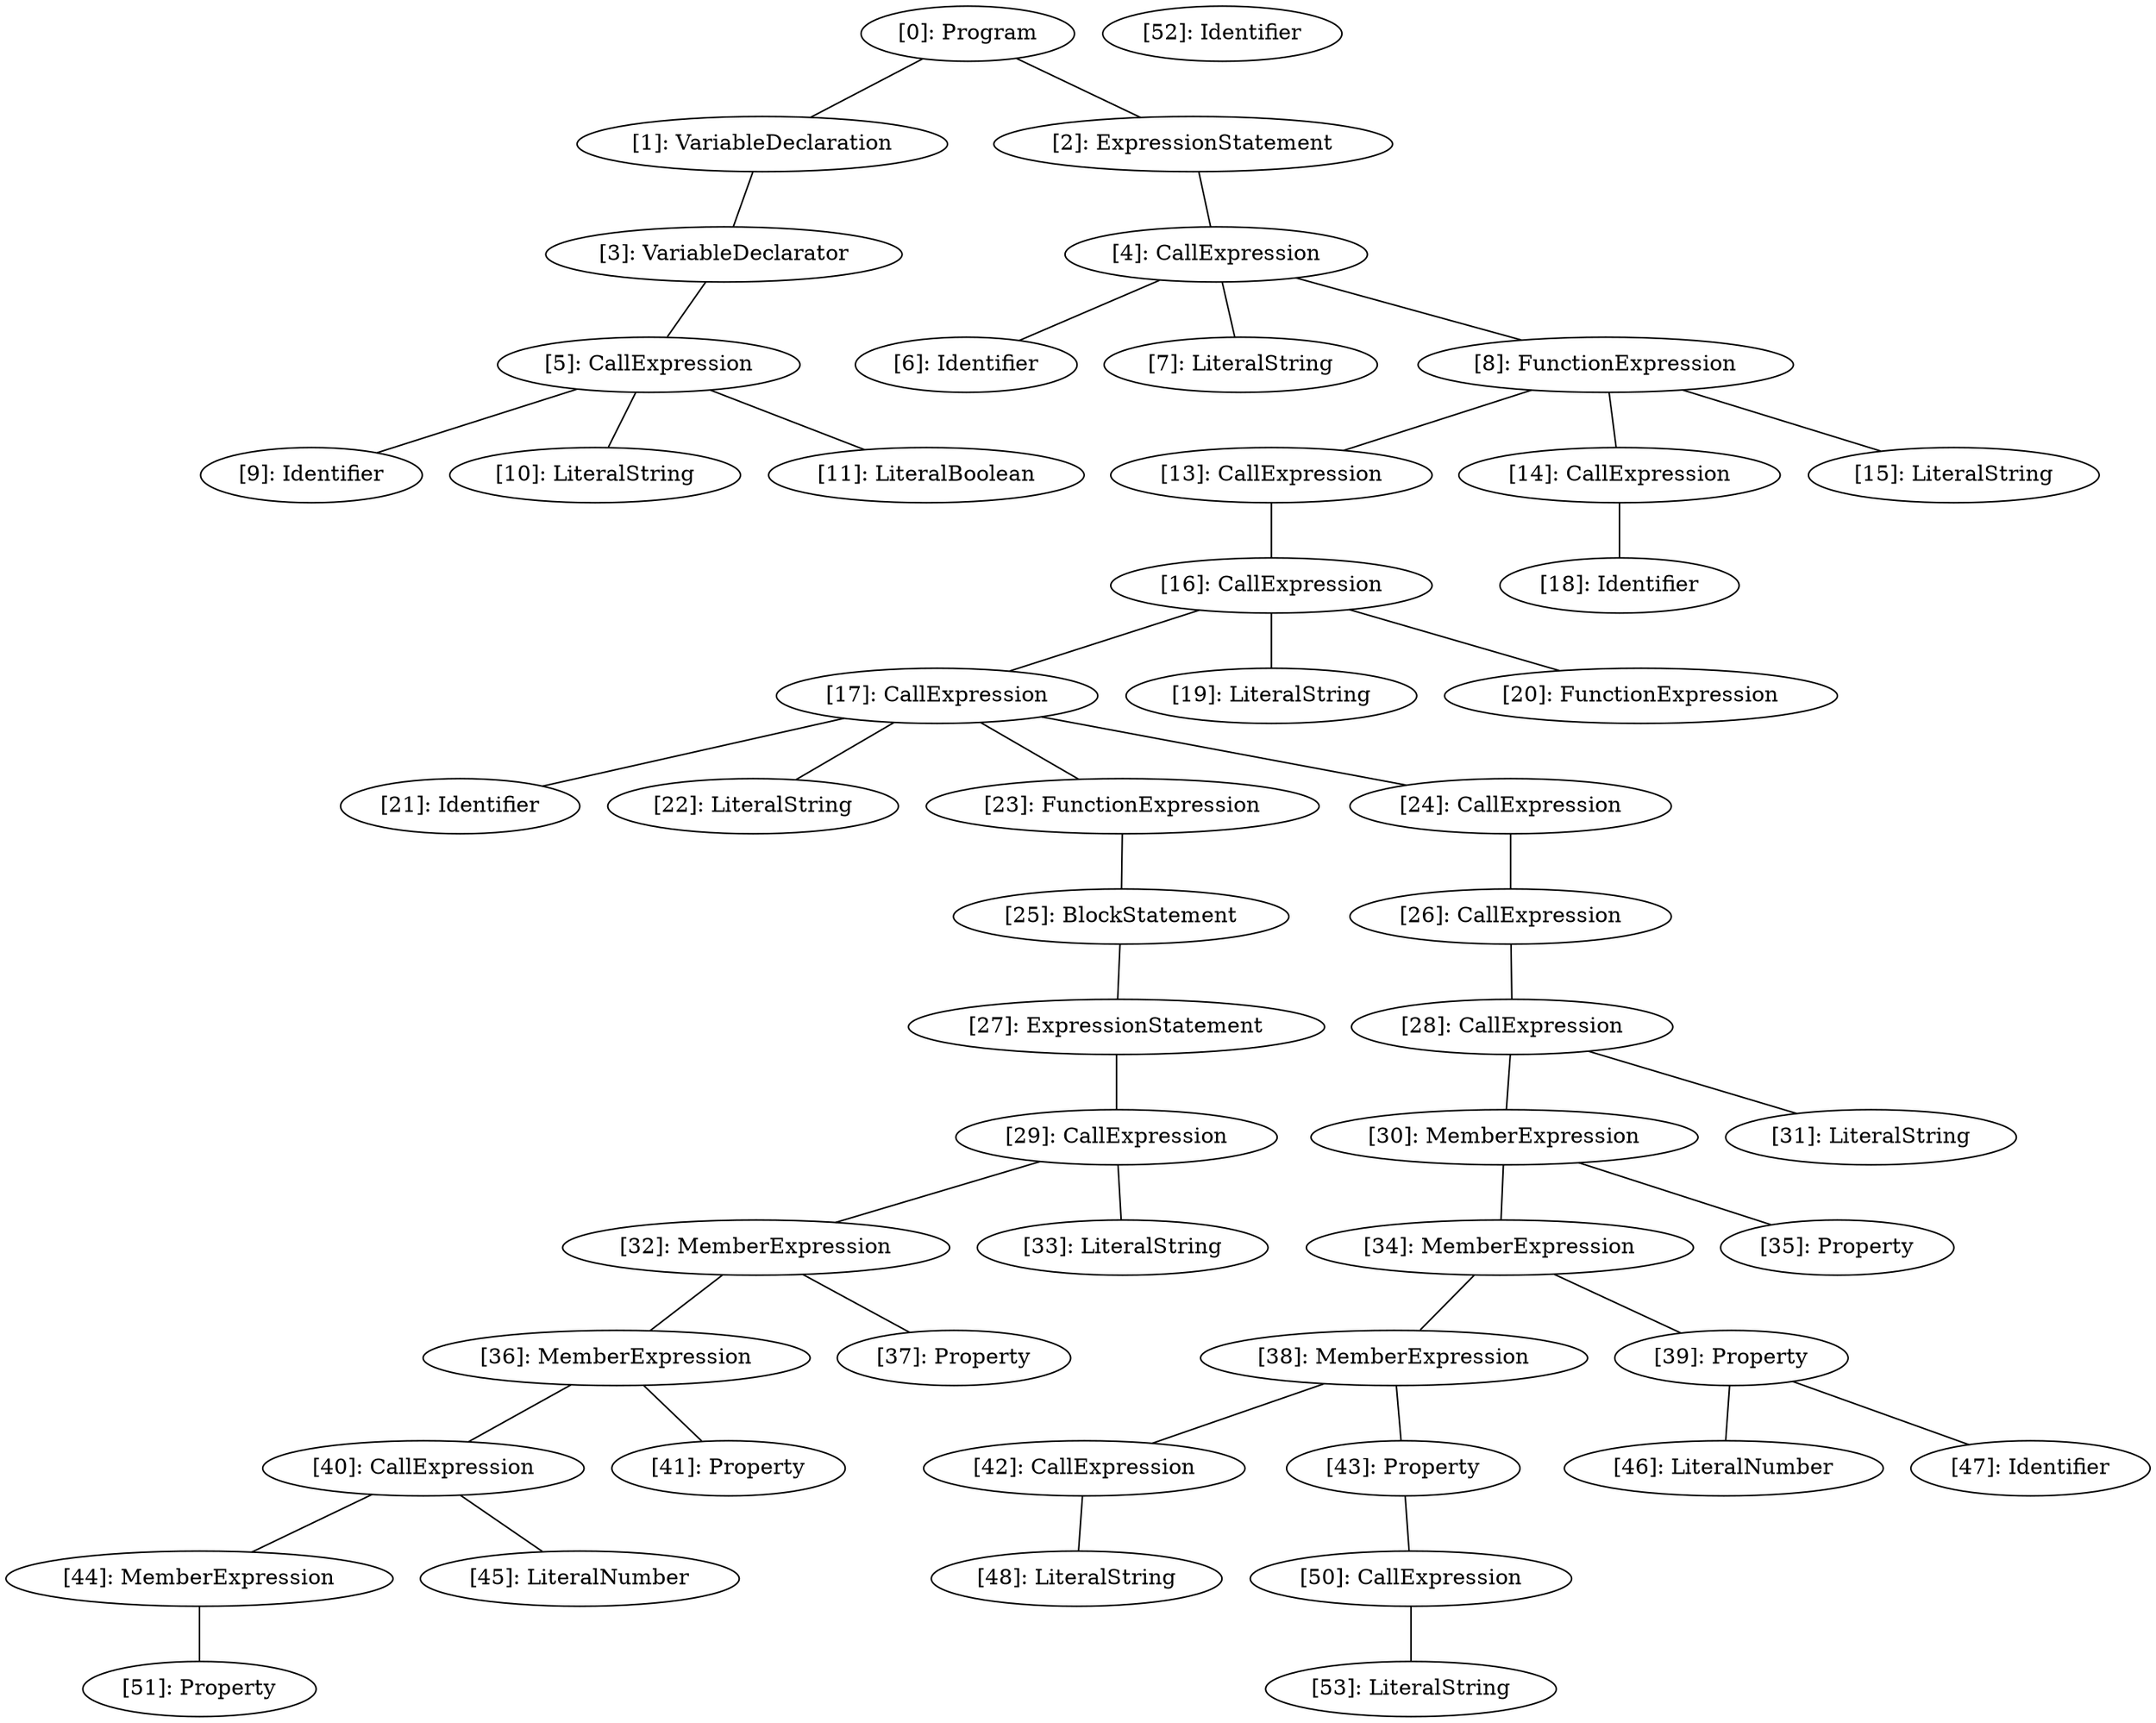// Result
graph {
	0 [label="[0]: Program"]
	1 [label="[1]: VariableDeclaration"]
	2 [label="[2]: ExpressionStatement"]
	3 [label="[3]: VariableDeclarator"]
	4 [label="[4]: CallExpression"]
	5 [label="[5]: CallExpression"]
	6 [label="[6]: Identifier"]
	7 [label="[7]: LiteralString"]
	8 [label="[8]: FunctionExpression"]
	9 [label="[9]: Identifier"]
	10 [label="[10]: LiteralString"]
	11 [label="[11]: LiteralBoolean"]
	13 [label="[13]: CallExpression"]
	14 [label="[14]: CallExpression"]
	15 [label="[15]: LiteralString"]
	16 [label="[16]: CallExpression"]
	17 [label="[17]: CallExpression"]
	18 [label="[18]: Identifier"]
	19 [label="[19]: LiteralString"]
	20 [label="[20]: FunctionExpression"]
	21 [label="[21]: Identifier"]
	22 [label="[22]: LiteralString"]
	23 [label="[23]: FunctionExpression"]
	24 [label="[24]: CallExpression"]
	25 [label="[25]: BlockStatement"]
	26 [label="[26]: CallExpression"]
	27 [label="[27]: ExpressionStatement"]
	28 [label="[28]: CallExpression"]
	29 [label="[29]: CallExpression"]
	30 [label="[30]: MemberExpression"]
	31 [label="[31]: LiteralString"]
	32 [label="[32]: MemberExpression"]
	33 [label="[33]: LiteralString"]
	34 [label="[34]: MemberExpression"]
	35 [label="[35]: Property"]
	36 [label="[36]: MemberExpression"]
	37 [label="[37]: Property"]
	38 [label="[38]: MemberExpression"]
	39 [label="[39]: Property"]
	40 [label="[40]: CallExpression"]
	41 [label="[41]: Property"]
	42 [label="[42]: CallExpression"]
	43 [label="[43]: Property"]
	44 [label="[44]: MemberExpression"]
	45 [label="[45]: LiteralNumber"]
	46 [label="[46]: LiteralNumber"]
	47 [label="[47]: Identifier"]
	48 [label="[48]: LiteralString"]
	50 [label="[50]: CallExpression"]
	51 [label="[51]: Property"]
	52 [label="[52]: Identifier"]
	53 [label="[53]: LiteralString"]
	0 -- 1
	0 -- 2
	1 -- 3
	2 -- 4
	3 -- 5
	4 -- 6
	4 -- 7
	4 -- 8
	5 -- 9
	5 -- 10
	5 -- 11
	8 -- 13
	8 -- 14
	8 -- 15
	13 -- 16
	14 -- 18
	16 -- 17
	16 -- 19
	16 -- 20
	17 -- 21
	17 -- 22
	17 -- 23
	17 -- 24
	23 -- 25
	24 -- 26
	25 -- 27
	26 -- 28
	27 -- 29
	28 -- 30
	28 -- 31
	29 -- 32
	29 -- 33
	30 -- 34
	30 -- 35
	32 -- 36
	32 -- 37
	34 -- 38
	34 -- 39
	36 -- 40
	36 -- 41
	38 -- 42
	38 -- 43
	39 -- 46
	39 -- 47
	40 -- 44
	40 -- 45
	42 -- 48
	43 -- 50
	44 -- 51
	50 -- 53
}
